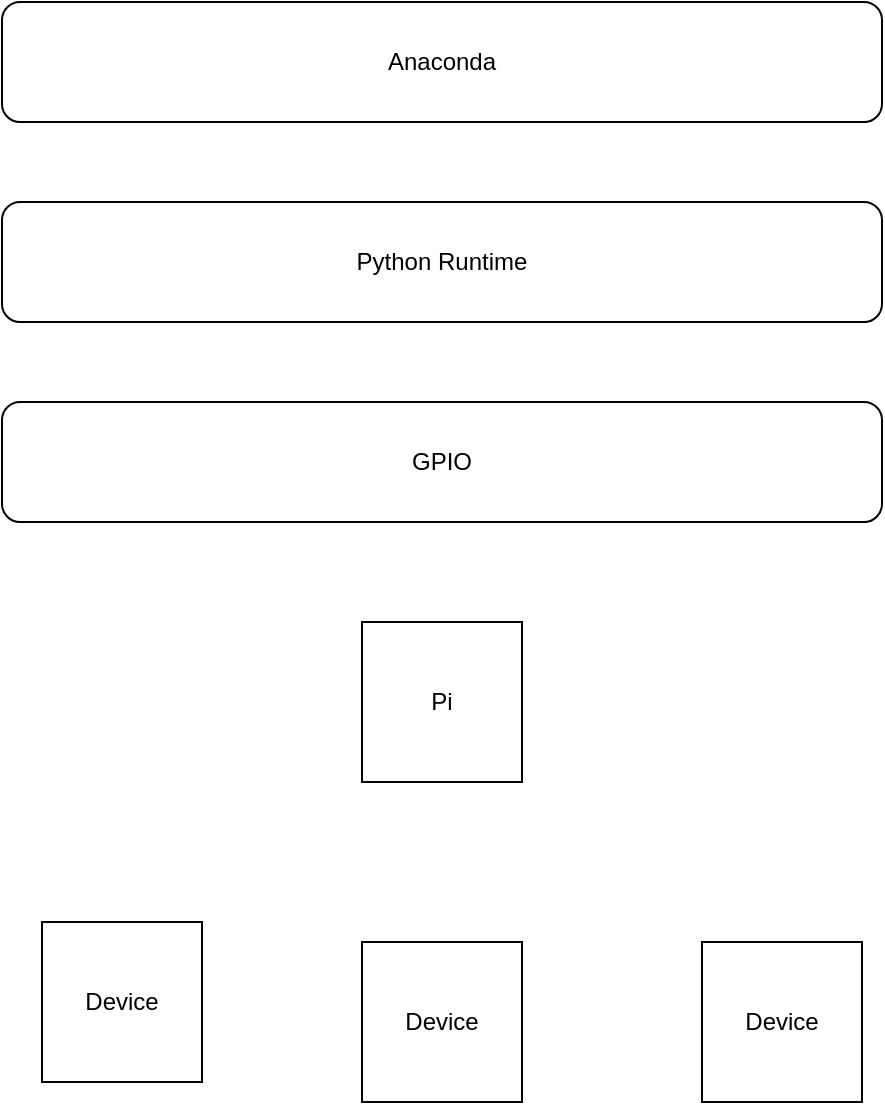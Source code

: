 <mxfile version="16.4.3" pages="4"><diagram id="7qUnZrB3b8jIkuQrw6Eg" name="Page-1"><mxGraphModel dx="1296" dy="933" grid="1" gridSize="10" guides="1" tooltips="1" connect="1" arrows="1" fold="1" page="1" pageScale="1" pageWidth="850" pageHeight="1100" math="0" shadow="0"><root><mxCell id="0"/><mxCell id="1" parent="0"/><mxCell id="THT3orMXzDVGsFSiGaeI-2" value="Pi" style="whiteSpace=wrap;html=1;aspect=fixed;" vertex="1" parent="1"><mxGeometry x="370" y="540" width="80" height="80" as="geometry"/></mxCell><mxCell id="THT3orMXzDVGsFSiGaeI-3" value="Device" style="whiteSpace=wrap;html=1;aspect=fixed;" vertex="1" parent="1"><mxGeometry x="210" y="690" width="80" height="80" as="geometry"/></mxCell><mxCell id="THT3orMXzDVGsFSiGaeI-4" value="Device" style="whiteSpace=wrap;html=1;aspect=fixed;" vertex="1" parent="1"><mxGeometry x="370" y="700" width="80" height="80" as="geometry"/></mxCell><mxCell id="THT3orMXzDVGsFSiGaeI-5" value="Device" style="whiteSpace=wrap;html=1;aspect=fixed;" vertex="1" parent="1"><mxGeometry x="540" y="700" width="80" height="80" as="geometry"/></mxCell><mxCell id="THT3orMXzDVGsFSiGaeI-6" value="GPIO" style="rounded=1;whiteSpace=wrap;html=1;" vertex="1" parent="1"><mxGeometry x="190" y="430" width="440" height="60" as="geometry"/></mxCell><mxCell id="THT3orMXzDVGsFSiGaeI-7" value="Python Runtime" style="rounded=1;whiteSpace=wrap;html=1;" vertex="1" parent="1"><mxGeometry x="190" y="330" width="440" height="60" as="geometry"/></mxCell><mxCell id="THT3orMXzDVGsFSiGaeI-8" value="Anaconda" style="rounded=1;whiteSpace=wrap;html=1;" vertex="1" parent="1"><mxGeometry x="190" y="230" width="440" height="60" as="geometry"/></mxCell></root></mxGraphModel></diagram><diagram id="ujPaYZD7DVAmSba2UzUa" name="Page-2"><mxGraphModel dx="1591" dy="596" grid="1" gridSize="10" guides="1" tooltips="1" connect="1" arrows="1" fold="1" page="1" pageScale="1" pageWidth="850" pageHeight="1100" math="0" shadow="0"><root><mxCell id="8qU-oqVzrzYc6Q0diF5X-0"/><mxCell id="8qU-oqVzrzYc6Q0diF5X-1" parent="8qU-oqVzrzYc6Q0diF5X-0"/><mxCell id="8qU-oqVzrzYc6Q0diF5X-3" value="Anaconda" style="rounded=0;whiteSpace=wrap;html=1;verticalAlign=top;" vertex="1" parent="8qU-oqVzrzYc6Q0diF5X-1"><mxGeometry x="95" y="360" width="660" height="600" as="geometry"/></mxCell><mxCell id="8qU-oqVzrzYc6Q0diF5X-4" value="Environment 3.10" style="rounded=0;whiteSpace=wrap;html=1;verticalAlign=top;" vertex="1" parent="8qU-oqVzrzYc6Q0diF5X-1"><mxGeometry x="140" y="400" width="580" height="520" as="geometry"/></mxCell><mxCell id="8qU-oqVzrzYc6Q0diF5X-6" value="GPIO" style="rounded=0;whiteSpace=wrap;html=1;" vertex="1" parent="8qU-oqVzrzYc6Q0diF5X-1"><mxGeometry x="170" y="440" width="120" height="60" as="geometry"/></mxCell><mxCell id="8qU-oqVzrzYc6Q0diF5X-7" value="PyGame" style="rounded=0;whiteSpace=wrap;html=1;" vertex="1" parent="8qU-oqVzrzYc6Q0diF5X-1"><mxGeometry x="310" y="440" width="120" height="60" as="geometry"/></mxCell><mxCell id="8qU-oqVzrzYc6Q0diF5X-8" value="App" style="rounded=0;whiteSpace=wrap;html=1;verticalAlign=top;" vertex="1" parent="8qU-oqVzrzYc6Q0diF5X-1"><mxGeometry x="170" y="520" width="530" height="230" as="geometry"/></mxCell><mxCell id="8qU-oqVzrzYc6Q0diF5X-10" value="Gate Manager" style="rounded=0;whiteSpace=wrap;html=1;" vertex="1" parent="8qU-oqVzrzYc6Q0diF5X-1"><mxGeometry x="230" y="620" width="120" height="40" as="geometry"/></mxCell><mxCell id="fPKGS7xXCFSWpwFDUUYF-0" value="Gate" style="rounded=0;whiteSpace=wrap;html=1;" vertex="1" parent="8qU-oqVzrzYc6Q0diF5X-1"><mxGeometry x="230" y="680" width="120" height="40" as="geometry"/></mxCell><mxCell id="fPKGS7xXCFSWpwFDUUYF-1" value="Tool Manager" style="rounded=0;whiteSpace=wrap;html=1;" vertex="1" parent="8qU-oqVzrzYc6Q0diF5X-1"><mxGeometry x="370" y="620" width="120" height="40" as="geometry"/></mxCell><mxCell id="fPKGS7xXCFSWpwFDUUYF-2" value="Tool" style="rounded=0;whiteSpace=wrap;html=1;" vertex="1" parent="8qU-oqVzrzYc6Q0diF5X-1"><mxGeometry x="370" y="680" width="120" height="40" as="geometry"/></mxCell><mxCell id="fPKGS7xXCFSWpwFDUUYF-3" value="Shop Manager" style="rounded=0;whiteSpace=wrap;html=1;" vertex="1" parent="8qU-oqVzrzYc6Q0diF5X-1"><mxGeometry x="230" y="560" width="120" height="40" as="geometry"/></mxCell><mxCell id="fPKGS7xXCFSWpwFDUUYF-4" value="Shop Config" style="rounded=0;whiteSpace=wrap;html=1;verticalAlign=top;" vertex="1" parent="8qU-oqVzrzYc6Q0diF5X-1"><mxGeometry x="170" y="770" width="530" height="130" as="geometry"/></mxCell><mxCell id="8qU-oqVzrzYc6Q0diF5X-9" value="tools" style="rounded=0;whiteSpace=wrap;html=1;" vertex="1" parent="8qU-oqVzrzYc6Q0diF5X-1"><mxGeometry x="240" y="805" width="120" height="60" as="geometry"/></mxCell><mxCell id="8qU-oqVzrzYc6Q0diF5X-11" value="gates" style="rounded=0;whiteSpace=wrap;html=1;" vertex="1" parent="8qU-oqVzrzYc6Q0diF5X-1"><mxGeometry x="375" y="805" width="120" height="60" as="geometry"/></mxCell><mxCell id="fPKGS7xXCFSWpwFDUUYF-5" value="shop" style="rounded=0;whiteSpace=wrap;html=1;" vertex="1" parent="8qU-oqVzrzYc6Q0diF5X-1"><mxGeometry x="510" y="805" width="120" height="60" as="geometry"/></mxCell><mxCell id="8sKQ4_YBl_rUqLKNUQaf-0" value="Button" style="rounded=0;whiteSpace=wrap;html=1;" vertex="1" parent="8qU-oqVzrzYc6Q0diF5X-1"><mxGeometry x="520" y="680" width="120" height="40" as="geometry"/></mxCell></root></mxGraphModel></diagram><diagram id="-lltamUXNXOqCUzBjFid" name="Page-3"><mxGraphModel dx="1591" dy="596" grid="1" gridSize="10" guides="1" tooltips="1" connect="1" arrows="1" fold="1" page="1" pageScale="1" pageWidth="850" pageHeight="1100" math="0" shadow="0"><root><mxCell id="MLrTUedK3OY0JqkLHAJg-0"/><mxCell id="MLrTUedK3OY0JqkLHAJg-1" parent="MLrTUedK3OY0JqkLHAJg-0"/><mxCell id="MLrTUedK3OY0JqkLHAJg-2" value="Interface" style="rounded=0;whiteSpace=wrap;html=1;verticalAlign=top;" vertex="1" parent="MLrTUedK3OY0JqkLHAJg-1"><mxGeometry x="60" y="130" width="680" height="140" as="geometry"/></mxCell><mxCell id="MLrTUedK3OY0JqkLHAJg-3" value="App / BL" style="rounded=0;whiteSpace=wrap;html=1;verticalAlign=top;" vertex="1" parent="MLrTUedK3OY0JqkLHAJg-1"><mxGeometry x="60" y="320" width="680" height="140" as="geometry"/></mxCell><mxCell id="MLrTUedK3OY0JqkLHAJg-4" value="Data - JSON" style="rounded=0;whiteSpace=wrap;html=1;" vertex="1" parent="MLrTUedK3OY0JqkLHAJg-1"><mxGeometry x="60" y="510" width="370" height="140" as="geometry"/></mxCell><mxCell id="MLrTUedK3OY0JqkLHAJg-5" value="Pi / Pins / Tools" style="rounded=0;whiteSpace=wrap;html=1;" vertex="1" parent="MLrTUedK3OY0JqkLHAJg-1"><mxGeometry x="440" y="510" width="300" height="140" as="geometry"/></mxCell></root></mxGraphModel></diagram><diagram id="EfpVw4b4iELlJDfq4HVc" name="Page-4"><mxGraphModel dx="1591" dy="596" grid="1" gridSize="10" guides="1" tooltips="1" connect="1" arrows="1" fold="1" page="1" pageScale="1" pageWidth="850" pageHeight="1100" math="0" shadow="0"><root><mxCell id="MLgx0cY2684D_7R9bNU7-0"/><mxCell id="MLgx0cY2684D_7R9bNU7-1" parent="MLgx0cY2684D_7R9bNU7-0"/><mxCell id="MLgx0cY2684D_7R9bNU7-9" style="edgeStyle=none;rounded=0;orthogonalLoop=1;jettySize=auto;html=1;exitX=0;exitY=1;exitDx=0;exitDy=0;" edge="1" parent="MLgx0cY2684D_7R9bNU7-1" source="MLgx0cY2684D_7R9bNU7-2" target="MLgx0cY2684D_7R9bNU7-3"><mxGeometry relative="1" as="geometry"/></mxCell><mxCell id="h_zzlRdfbllxX_r0D2io-8" style="edgeStyle=none;rounded=0;orthogonalLoop=1;jettySize=auto;html=1;exitX=1;exitY=1;exitDx=0;exitDy=0;entryX=0;entryY=0;entryDx=0;entryDy=0;" edge="1" parent="MLgx0cY2684D_7R9bNU7-1" source="MLgx0cY2684D_7R9bNU7-2" target="h_zzlRdfbllxX_r0D2io-3"><mxGeometry relative="1" as="geometry"/></mxCell><mxCell id="MLgx0cY2684D_7R9bNU7-2" value="Shop" style="ellipse;whiteSpace=wrap;html=1;aspect=fixed;" vertex="1" parent="MLgx0cY2684D_7R9bNU7-1"><mxGeometry x="410" y="200" width="80" height="80" as="geometry"/></mxCell><mxCell id="h_zzlRdfbllxX_r0D2io-22" style="edgeStyle=none;rounded=0;orthogonalLoop=1;jettySize=auto;html=1;exitX=0;exitY=1;exitDx=0;exitDy=0;entryX=0.625;entryY=0;entryDx=0;entryDy=0;entryPerimeter=0;" edge="1" parent="MLgx0cY2684D_7R9bNU7-1" source="MLgx0cY2684D_7R9bNU7-3" target="MLgx0cY2684D_7R9bNU7-18"><mxGeometry relative="1" as="geometry"/></mxCell><mxCell id="MLgx0cY2684D_7R9bNU7-3" value="Tools" style="ellipse;whiteSpace=wrap;html=1;aspect=fixed;" vertex="1" parent="MLgx0cY2684D_7R9bNU7-1"><mxGeometry x="240" y="360" width="80" height="80" as="geometry"/></mxCell><mxCell id="MLgx0cY2684D_7R9bNU7-18" value="Related Devices" style="ellipse;whiteSpace=wrap;html=1;aspect=fixed;" vertex="1" parent="MLgx0cY2684D_7R9bNU7-1"><mxGeometry x="120" y="500" width="80" height="80" as="geometry"/></mxCell><mxCell id="h_zzlRdfbllxX_r0D2io-20" style="edgeStyle=none;rounded=0;orthogonalLoop=1;jettySize=auto;html=1;exitX=0;exitY=1;exitDx=0;exitDy=0;" edge="1" parent="MLgx0cY2684D_7R9bNU7-1" source="h_zzlRdfbllxX_r0D2io-3" target="h_zzlRdfbllxX_r0D2io-19"><mxGeometry relative="1" as="geometry"/></mxCell><mxCell id="h_zzlRdfbllxX_r0D2io-21" style="edgeStyle=none;rounded=0;orthogonalLoop=1;jettySize=auto;html=1;exitX=1;exitY=1;exitDx=0;exitDy=0;" edge="1" parent="MLgx0cY2684D_7R9bNU7-1" source="h_zzlRdfbllxX_r0D2io-3" target="h_zzlRdfbllxX_r0D2io-16"><mxGeometry relative="1" as="geometry"/></mxCell><mxCell id="h_zzlRdfbllxX_r0D2io-3" value="Device" style="ellipse;whiteSpace=wrap;html=1;aspect=fixed;" vertex="1" parent="MLgx0cY2684D_7R9bNU7-1"><mxGeometry x="600" y="310" width="80" height="80" as="geometry"/></mxCell><mxCell id="h_zzlRdfbllxX_r0D2io-4" value="Gate" style="ellipse;whiteSpace=wrap;html=1;aspect=fixed;" vertex="1" parent="MLgx0cY2684D_7R9bNU7-1"><mxGeometry x="300" y="610" width="80" height="80" as="geometry"/></mxCell><mxCell id="h_zzlRdfbllxX_r0D2io-5" value="Dust &amp;nbsp;Collector" style="ellipse;whiteSpace=wrap;html=1;aspect=fixed;" vertex="1" parent="MLgx0cY2684D_7R9bNU7-1"><mxGeometry x="410" y="610" width="80" height="80" as="geometry"/></mxCell><mxCell id="h_zzlRdfbllxX_r0D2io-11" value="Light" style="ellipse;whiteSpace=wrap;html=1;aspect=fixed;" vertex="1" parent="MLgx0cY2684D_7R9bNU7-1"><mxGeometry x="520" y="610" width="80" height="80" as="geometry"/></mxCell><mxCell id="h_zzlRdfbllxX_r0D2io-14" value="Button" style="ellipse;whiteSpace=wrap;html=1;aspect=fixed;" vertex="1" parent="MLgx0cY2684D_7R9bNU7-1"><mxGeometry x="630" y="610" width="80" height="80" as="geometry"/></mxCell><mxCell id="h_zzlRdfbllxX_r0D2io-15" value="Sensor" style="ellipse;whiteSpace=wrap;html=1;aspect=fixed;" vertex="1" parent="MLgx0cY2684D_7R9bNU7-1"><mxGeometry x="740" y="610" width="80" height="80" as="geometry"/></mxCell><mxCell id="h_zzlRdfbllxX_r0D2io-29" style="edgeStyle=none;rounded=0;orthogonalLoop=1;jettySize=auto;html=1;exitX=1;exitY=1;exitDx=0;exitDy=0;entryX=0.241;entryY=0.039;entryDx=0;entryDy=0;entryPerimeter=0;" edge="1" parent="MLgx0cY2684D_7R9bNU7-1" source="h_zzlRdfbllxX_r0D2io-16" target="h_zzlRdfbllxX_r0D2io-28"><mxGeometry relative="1" as="geometry"/></mxCell><mxCell id="h_zzlRdfbllxX_r0D2io-16" value="Config" style="ellipse;whiteSpace=wrap;html=1;aspect=fixed;" vertex="1" parent="MLgx0cY2684D_7R9bNU7-1"><mxGeometry x="770" y="400" width="80" height="80" as="geometry"/></mxCell><mxCell id="h_zzlRdfbllxX_r0D2io-23" style="edgeStyle=none;rounded=0;orthogonalLoop=1;jettySize=auto;html=1;exitX=0;exitY=1;exitDx=0;exitDy=0;" edge="1" parent="MLgx0cY2684D_7R9bNU7-1" source="h_zzlRdfbllxX_r0D2io-19" target="h_zzlRdfbllxX_r0D2io-4"><mxGeometry relative="1" as="geometry"/></mxCell><mxCell id="h_zzlRdfbllxX_r0D2io-24" style="edgeStyle=none;rounded=0;orthogonalLoop=1;jettySize=auto;html=1;exitX=0.5;exitY=1;exitDx=0;exitDy=0;entryX=0.7;entryY=0;entryDx=0;entryDy=0;entryPerimeter=0;" edge="1" parent="MLgx0cY2684D_7R9bNU7-1" source="h_zzlRdfbllxX_r0D2io-19" target="h_zzlRdfbllxX_r0D2io-5"><mxGeometry relative="1" as="geometry"/></mxCell><mxCell id="h_zzlRdfbllxX_r0D2io-25" style="edgeStyle=none;rounded=0;orthogonalLoop=1;jettySize=auto;html=1;exitX=1;exitY=1;exitDx=0;exitDy=0;entryX=0.5;entryY=0;entryDx=0;entryDy=0;" edge="1" parent="MLgx0cY2684D_7R9bNU7-1" source="h_zzlRdfbllxX_r0D2io-19" target="h_zzlRdfbllxX_r0D2io-11"><mxGeometry relative="1" as="geometry"/></mxCell><mxCell id="h_zzlRdfbllxX_r0D2io-26" style="edgeStyle=none;rounded=0;orthogonalLoop=1;jettySize=auto;html=1;exitX=1;exitY=1;exitDx=0;exitDy=0;entryX=0.221;entryY=0.046;entryDx=0;entryDy=0;entryPerimeter=0;" edge="1" parent="MLgx0cY2684D_7R9bNU7-1" source="h_zzlRdfbllxX_r0D2io-19" target="h_zzlRdfbllxX_r0D2io-14"><mxGeometry relative="1" as="geometry"/></mxCell><mxCell id="h_zzlRdfbllxX_r0D2io-27" style="edgeStyle=none;rounded=0;orthogonalLoop=1;jettySize=auto;html=1;exitX=1;exitY=1;exitDx=0;exitDy=0;" edge="1" parent="MLgx0cY2684D_7R9bNU7-1" source="h_zzlRdfbllxX_r0D2io-19" target="h_zzlRdfbllxX_r0D2io-15"><mxGeometry relative="1" as="geometry"/></mxCell><mxCell id="h_zzlRdfbllxX_r0D2io-19" value="Type" style="ellipse;whiteSpace=wrap;html=1;aspect=fixed;" vertex="1" parent="MLgx0cY2684D_7R9bNU7-1"><mxGeometry x="510" y="420" width="80" height="80" as="geometry"/></mxCell><mxCell id="h_zzlRdfbllxX_r0D2io-28" value="Pins" style="ellipse;whiteSpace=wrap;html=1;aspect=fixed;" vertex="1" parent="MLgx0cY2684D_7R9bNU7-1"><mxGeometry x="900" y="510" width="80" height="80" as="geometry"/></mxCell></root></mxGraphModel></diagram></mxfile>